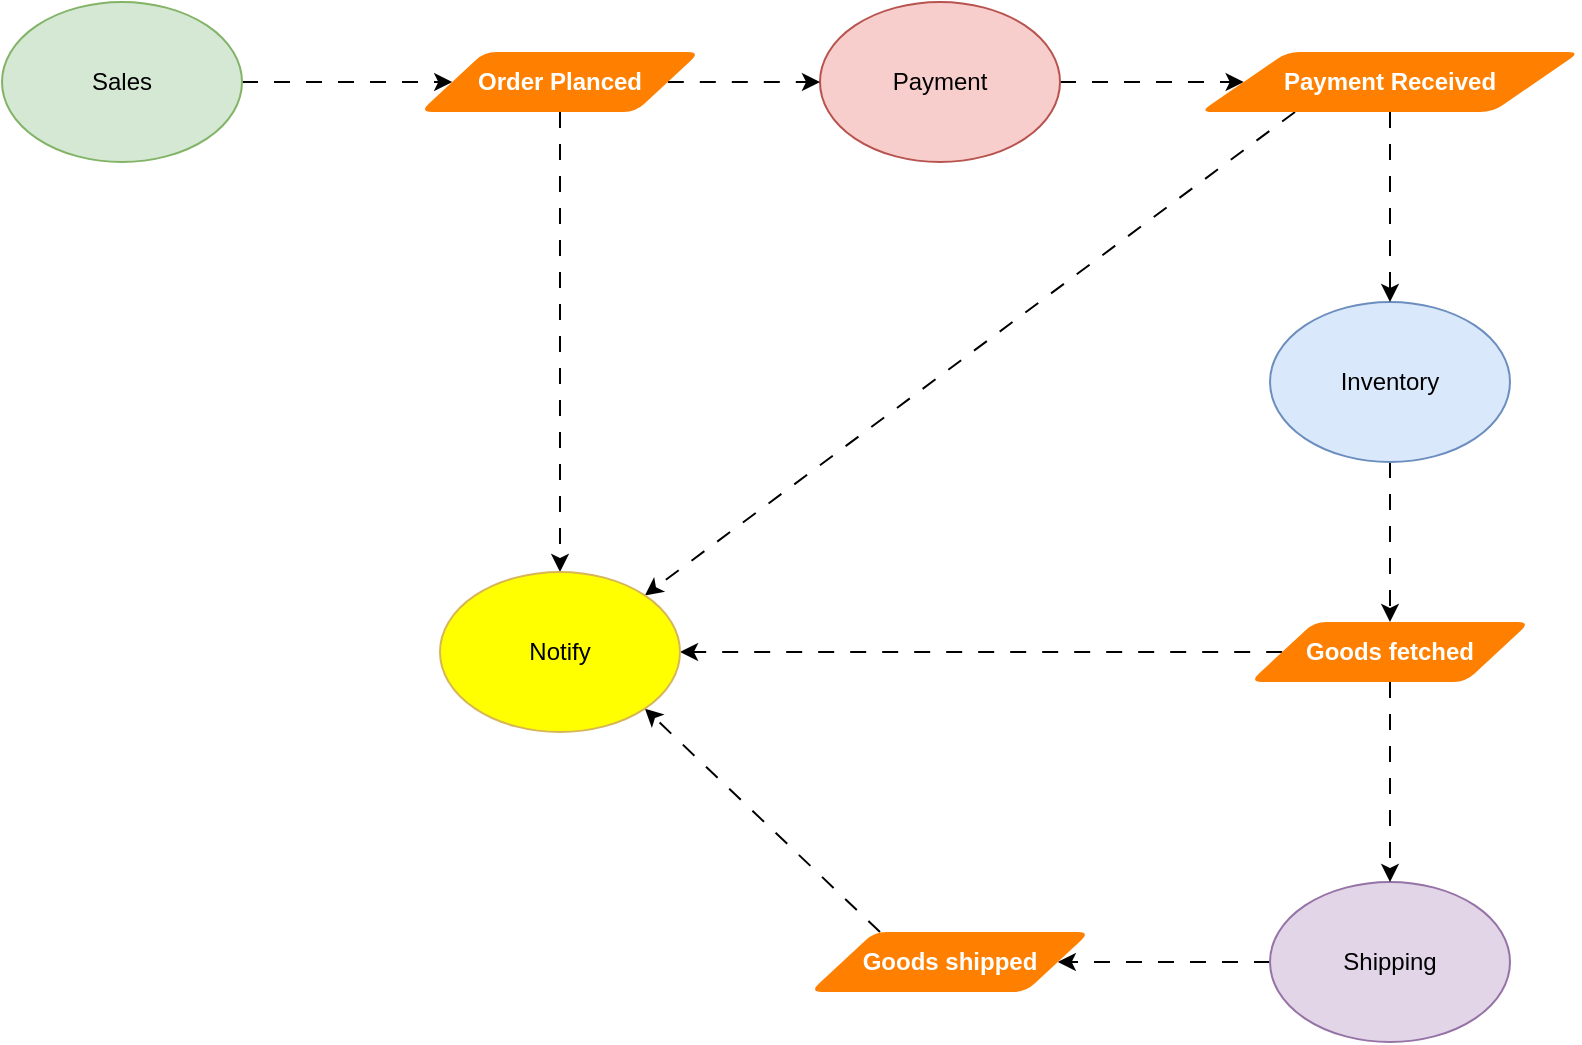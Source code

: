 <mxfile>
    <diagram id="onfTLv6yD5DIs2O6N5Uf" name="Solution">
        <mxGraphModel dx="1386" dy="779" grid="1" gridSize="10" guides="1" tooltips="1" connect="1" arrows="1" fold="1" page="1" pageScale="1" pageWidth="1169" pageHeight="827" math="0" shadow="0">
            <root>
                <mxCell id="0"/>
                <mxCell id="1" parent="0"/>
                <mxCell id="42" style="edgeStyle=none;html=1;exitX=1;exitY=0.5;exitDx=0;exitDy=0;entryX=0;entryY=0.5;entryDx=0;entryDy=0;dashed=1;dashPattern=8 8;" parent="1" source="30" target="41" edge="1">
                    <mxGeometry relative="1" as="geometry"/>
                </mxCell>
                <mxCell id="30" value="Sales" style="ellipse;whiteSpace=wrap;html=1;fillColor=#d5e8d4;strokeColor=#82b366;" parent="1" vertex="1">
                    <mxGeometry x="161" y="130" width="120" height="80" as="geometry"/>
                </mxCell>
                <mxCell id="45" style="edgeStyle=none;html=1;exitX=1;exitY=0.5;exitDx=0;exitDy=0;entryX=0;entryY=0.5;entryDx=0;entryDy=0;dashed=1;dashPattern=8 8;" parent="1" source="31" target="44" edge="1">
                    <mxGeometry relative="1" as="geometry"/>
                </mxCell>
                <mxCell id="31" value="Payment" style="ellipse;whiteSpace=wrap;html=1;fillColor=#f8cecc;strokeColor=#b85450;" parent="1" vertex="1">
                    <mxGeometry x="570" y="130" width="120" height="80" as="geometry"/>
                </mxCell>
                <mxCell id="48" style="edgeStyle=none;html=1;exitX=0.5;exitY=1;exitDx=0;exitDy=0;entryX=0.5;entryY=0;entryDx=0;entryDy=0;dashed=1;dashPattern=8 8;" parent="1" source="32" target="47" edge="1">
                    <mxGeometry relative="1" as="geometry"/>
                </mxCell>
                <mxCell id="32" value="Inventory" style="ellipse;whiteSpace=wrap;html=1;fillColor=#dae8fc;strokeColor=#6c8ebf;" parent="1" vertex="1">
                    <mxGeometry x="795" y="280" width="120" height="80" as="geometry"/>
                </mxCell>
                <mxCell id="51" style="edgeStyle=none;html=1;exitX=0;exitY=0.5;exitDx=0;exitDy=0;entryX=1;entryY=0.5;entryDx=0;entryDy=0;dashed=1;dashPattern=8 8;" parent="1" source="33" target="50" edge="1">
                    <mxGeometry relative="1" as="geometry"/>
                </mxCell>
                <mxCell id="33" value="Shipping" style="ellipse;whiteSpace=wrap;html=1;fillColor=#e1d5e7;strokeColor=#9673a6;" parent="1" vertex="1">
                    <mxGeometry x="795" y="570" width="120" height="80" as="geometry"/>
                </mxCell>
                <mxCell id="43" style="edgeStyle=none;html=1;exitX=1;exitY=0.5;exitDx=0;exitDy=0;entryX=0;entryY=0.5;entryDx=0;entryDy=0;dashed=1;dashPattern=8 8;" parent="1" source="41" target="31" edge="1">
                    <mxGeometry relative="1" as="geometry"/>
                </mxCell>
                <mxCell id="54" style="edgeStyle=none;html=1;exitX=0.5;exitY=1;exitDx=0;exitDy=0;entryX=0.5;entryY=0;entryDx=0;entryDy=0;dashed=1;dashPattern=8 8;fontColor=#FFFFFF;" parent="1" source="41" target="52" edge="1">
                    <mxGeometry relative="1" as="geometry"/>
                </mxCell>
                <mxCell id="41" value="Order Planced" style="shape=parallelogram;html=1;strokeWidth=2;perimeter=parallelogramPerimeter;whiteSpace=wrap;rounded=1;arcSize=12;size=0.23;fillColor=#FF8000;strokeColor=none;fontStyle=1;fontColor=#FFFFFF;" parent="1" vertex="1">
                    <mxGeometry x="370" y="155" width="140" height="30" as="geometry"/>
                </mxCell>
                <mxCell id="46" style="edgeStyle=none;html=1;exitX=0.5;exitY=1;exitDx=0;exitDy=0;entryX=0.5;entryY=0;entryDx=0;entryDy=0;dashed=1;dashPattern=8 8;" parent="1" source="44" target="32" edge="1">
                    <mxGeometry relative="1" as="geometry"/>
                </mxCell>
                <mxCell id="55" style="edgeStyle=none;html=1;exitX=0.25;exitY=1;exitDx=0;exitDy=0;entryX=1;entryY=0;entryDx=0;entryDy=0;dashed=1;dashPattern=8 8;fontColor=#FFFFFF;" parent="1" source="44" target="52" edge="1">
                    <mxGeometry relative="1" as="geometry"/>
                </mxCell>
                <mxCell id="44" value="Payment Received" style="shape=parallelogram;html=1;strokeWidth=2;perimeter=parallelogramPerimeter;whiteSpace=wrap;rounded=1;arcSize=12;size=0.23;fillColor=#FF8000;strokeColor=none;fontStyle=1;fontColor=#FFFFFF;" parent="1" vertex="1">
                    <mxGeometry x="760" y="155" width="190" height="30" as="geometry"/>
                </mxCell>
                <mxCell id="49" style="edgeStyle=none;html=1;exitX=0.5;exitY=1;exitDx=0;exitDy=0;entryX=0.5;entryY=0;entryDx=0;entryDy=0;dashed=1;dashPattern=8 8;" parent="1" source="47" target="33" edge="1">
                    <mxGeometry relative="1" as="geometry"/>
                </mxCell>
                <mxCell id="56" style="edgeStyle=none;html=1;exitX=0;exitY=0.5;exitDx=0;exitDy=0;entryX=1;entryY=0.5;entryDx=0;entryDy=0;dashed=1;dashPattern=8 8;fontColor=#FFFFFF;" parent="1" source="47" target="52" edge="1">
                    <mxGeometry relative="1" as="geometry"/>
                </mxCell>
                <mxCell id="47" value="Goods fetched" style="shape=parallelogram;html=1;strokeWidth=2;perimeter=parallelogramPerimeter;whiteSpace=wrap;rounded=1;arcSize=12;size=0.23;fillColor=#FF8000;strokeColor=none;fontStyle=1;fontColor=#FFFFFF;" parent="1" vertex="1">
                    <mxGeometry x="785" y="440" width="140" height="30" as="geometry"/>
                </mxCell>
                <mxCell id="53" style="edgeStyle=none;html=1;exitX=0.25;exitY=0;exitDx=0;exitDy=0;entryX=1;entryY=1;entryDx=0;entryDy=0;dashed=1;dashPattern=8 8;" parent="1" source="50" target="52" edge="1">
                    <mxGeometry relative="1" as="geometry"/>
                </mxCell>
                <mxCell id="50" value="Goods shipped" style="shape=parallelogram;html=1;strokeWidth=2;perimeter=parallelogramPerimeter;whiteSpace=wrap;rounded=1;arcSize=12;size=0.23;fillColor=#FF8000;strokeColor=none;fontStyle=1;fontColor=#FFFFFF;" parent="1" vertex="1">
                    <mxGeometry x="565" y="595" width="140" height="30" as="geometry"/>
                </mxCell>
                <mxCell id="52" value="Notify" style="ellipse;whiteSpace=wrap;html=1;fillColor=#FFFF00;strokeColor=#d6b656;" parent="1" vertex="1">
                    <mxGeometry x="380" y="415" width="120" height="80" as="geometry"/>
                </mxCell>
            </root>
        </mxGraphModel>
    </diagram>
    <diagram id="zfaA_nvLzU31zALKrTU0" name="Sales">
        <mxGraphModel dx="1386" dy="779" grid="1" gridSize="10" guides="1" tooltips="1" connect="1" arrows="1" fold="1" page="1" pageScale="1" pageWidth="1169" pageHeight="827" math="0" shadow="0">
            <root>
                <mxCell id="0"/>
                <mxCell id="1" parent="0"/>
                <mxCell id="XrTnlyLw5p_LVMREoQxX-1" value="Catalog" style="swimlane;horizontal=0;whiteSpace=wrap;html=1;" parent="1" vertex="1">
                    <mxGeometry x="70" y="80" width="330" height="270" as="geometry"/>
                </mxCell>
                <mxCell id="XrTnlyLw5p_LVMREoQxX-2" value="Category" style="swimlane;fontStyle=0;childLayout=stackLayout;horizontal=1;startSize=30;horizontalStack=0;resizeParent=1;resizeParentMax=0;resizeLast=0;collapsible=1;marginBottom=0;whiteSpace=wrap;html=1;" parent="XrTnlyLw5p_LVMREoQxX-1" vertex="1">
                    <mxGeometry x="50" y="20" width="140" height="90" as="geometry"/>
                </mxCell>
                <mxCell id="XrTnlyLw5p_LVMREoQxX-3" value="categoryId" style="text;strokeColor=none;fillColor=none;align=left;verticalAlign=middle;spacingLeft=4;spacingRight=4;overflow=hidden;points=[[0,0.5],[1,0.5]];portConstraint=eastwest;rotatable=0;whiteSpace=wrap;html=1;" parent="XrTnlyLw5p_LVMREoQxX-2" vertex="1">
                    <mxGeometry y="30" width="140" height="30" as="geometry"/>
                </mxCell>
                <mxCell id="XrTnlyLw5p_LVMREoQxX-5" value="categoryName" style="text;strokeColor=none;fillColor=none;align=left;verticalAlign=middle;spacingLeft=4;spacingRight=4;overflow=hidden;points=[[0,0.5],[1,0.5]];portConstraint=eastwest;rotatable=0;whiteSpace=wrap;html=1;" parent="XrTnlyLw5p_LVMREoQxX-2" vertex="1">
                    <mxGeometry y="60" width="140" height="30" as="geometry"/>
                </mxCell>
                <mxCell id="XrTnlyLw5p_LVMREoQxX-6" value="Product" style="swimlane;fontStyle=0;childLayout=stackLayout;horizontal=1;startSize=30;horizontalStack=0;resizeParent=1;resizeParentMax=0;resizeLast=0;collapsible=1;marginBottom=0;whiteSpace=wrap;html=1;" parent="XrTnlyLw5p_LVMREoQxX-1" vertex="1">
                    <mxGeometry x="50" y="130" width="140" height="120" as="geometry"/>
                </mxCell>
                <mxCell id="XrTnlyLw5p_LVMREoQxX-7" value="productId" style="text;strokeColor=none;fillColor=none;align=left;verticalAlign=middle;spacingLeft=4;spacingRight=4;overflow=hidden;points=[[0,0.5],[1,0.5]];portConstraint=eastwest;rotatable=0;whiteSpace=wrap;html=1;" parent="XrTnlyLw5p_LVMREoQxX-6" vertex="1">
                    <mxGeometry y="30" width="140" height="30" as="geometry"/>
                </mxCell>
                <mxCell id="XrTnlyLw5p_LVMREoQxX-8" value="productName" style="text;strokeColor=none;fillColor=none;align=left;verticalAlign=middle;spacingLeft=4;spacingRight=4;overflow=hidden;points=[[0,0.5],[1,0.5]];portConstraint=eastwest;rotatable=0;whiteSpace=wrap;html=1;" parent="XrTnlyLw5p_LVMREoQxX-6" vertex="1">
                    <mxGeometry y="60" width="140" height="30" as="geometry"/>
                </mxCell>
                <mxCell id="XrTnlyLw5p_LVMREoQxX-9" value="productPrice" style="text;strokeColor=none;fillColor=none;align=left;verticalAlign=middle;spacingLeft=4;spacingRight=4;overflow=hidden;points=[[0,0.5],[1,0.5]];portConstraint=eastwest;rotatable=0;whiteSpace=wrap;html=1;" parent="XrTnlyLw5p_LVMREoQxX-6" vertex="1">
                    <mxGeometry y="90" width="140" height="30" as="geometry"/>
                </mxCell>
                <mxCell id="XrTnlyLw5p_LVMREoQxX-28" value="" style="group" parent="1" vertex="1" connectable="0">
                    <mxGeometry x="640" y="80" width="400" height="280" as="geometry"/>
                </mxCell>
                <mxCell id="XrTnlyLw5p_LVMREoQxX-36" value="" style="group" parent="XrTnlyLw5p_LVMREoQxX-28" vertex="1" connectable="0">
                    <mxGeometry width="400" height="280" as="geometry"/>
                </mxCell>
                <mxCell id="XrTnlyLw5p_LVMREoQxX-15" value="Shop Cart" style="swimlane;horizontal=0;whiteSpace=wrap;html=1;" parent="XrTnlyLw5p_LVMREoQxX-36" vertex="1">
                    <mxGeometry width="400" height="280" as="geometry"/>
                </mxCell>
                <mxCell id="XrTnlyLw5p_LVMREoQxX-20" value="CartItem" style="swimlane;fontStyle=0;childLayout=stackLayout;horizontal=1;startSize=30;horizontalStack=0;resizeParent=1;resizeParentMax=0;resizeLast=0;collapsible=1;marginBottom=0;whiteSpace=wrap;html=1;" parent="XrTnlyLw5p_LVMREoQxX-15" vertex="1">
                    <mxGeometry x="240" y="40" width="140" height="180" as="geometry"/>
                </mxCell>
                <mxCell id="XrTnlyLw5p_LVMREoQxX-22" value="productId" style="text;strokeColor=none;fillColor=none;align=left;verticalAlign=middle;spacingLeft=4;spacingRight=4;overflow=hidden;points=[[0,0.5],[1,0.5]];portConstraint=eastwest;rotatable=0;whiteSpace=wrap;html=1;" parent="XrTnlyLw5p_LVMREoQxX-20" vertex="1">
                    <mxGeometry y="30" width="140" height="30" as="geometry"/>
                </mxCell>
                <mxCell id="XrTnlyLw5p_LVMREoQxX-24" value="title" style="text;strokeColor=none;fillColor=none;align=left;verticalAlign=middle;spacingLeft=4;spacingRight=4;overflow=hidden;points=[[0,0.5],[1,0.5]];portConstraint=eastwest;rotatable=0;whiteSpace=wrap;html=1;" parent="XrTnlyLw5p_LVMREoQxX-20" vertex="1">
                    <mxGeometry y="60" width="140" height="30" as="geometry"/>
                </mxCell>
                <mxCell id="XrTnlyLw5p_LVMREoQxX-25" value="unityPrice" style="text;strokeColor=none;fillColor=none;align=left;verticalAlign=middle;spacingLeft=4;spacingRight=4;overflow=hidden;points=[[0,0.5],[1,0.5]];portConstraint=eastwest;rotatable=0;whiteSpace=wrap;html=1;" parent="XrTnlyLw5p_LVMREoQxX-20" vertex="1">
                    <mxGeometry y="90" width="140" height="30" as="geometry"/>
                </mxCell>
                <mxCell id="XrTnlyLw5p_LVMREoQxX-26" value="quantity" style="text;strokeColor=none;fillColor=none;align=left;verticalAlign=middle;spacingLeft=4;spacingRight=4;overflow=hidden;points=[[0,0.5],[1,0.5]];portConstraint=eastwest;rotatable=0;whiteSpace=wrap;html=1;" parent="XrTnlyLw5p_LVMREoQxX-20" vertex="1">
                    <mxGeometry y="120" width="140" height="30" as="geometry"/>
                </mxCell>
                <mxCell id="XrTnlyLw5p_LVMREoQxX-27" value="total" style="text;strokeColor=none;fillColor=none;align=left;verticalAlign=middle;spacingLeft=4;spacingRight=4;overflow=hidden;points=[[0,0.5],[1,0.5]];portConstraint=eastwest;rotatable=0;whiteSpace=wrap;html=1;" parent="XrTnlyLw5p_LVMREoQxX-20" vertex="1">
                    <mxGeometry y="150" width="140" height="30" as="geometry"/>
                </mxCell>
                <mxCell id="XrTnlyLw5p_LVMREoQxX-16" value="Cart" style="swimlane;fontStyle=0;childLayout=stackLayout;horizontal=1;startSize=30;horizontalStack=0;resizeParent=1;resizeParentMax=0;resizeLast=0;collapsible=1;marginBottom=0;whiteSpace=wrap;html=1;" parent="XrTnlyLw5p_LVMREoQxX-36" vertex="1">
                    <mxGeometry x="60" y="40" width="140" height="60" as="geometry"/>
                </mxCell>
                <mxCell id="XrTnlyLw5p_LVMREoQxX-17" value="cartId" style="text;strokeColor=none;fillColor=none;align=left;verticalAlign=middle;spacingLeft=4;spacingRight=4;overflow=hidden;points=[[0,0.5],[1,0.5]];portConstraint=eastwest;rotatable=0;whiteSpace=wrap;html=1;" parent="XrTnlyLw5p_LVMREoQxX-16" vertex="1">
                    <mxGeometry y="30" width="140" height="30" as="geometry"/>
                </mxCell>
                <mxCell id="XrTnlyLw5p_LVMREoQxX-29" value="Order" style="swimlane;horizontal=0;whiteSpace=wrap;html=1;" parent="1" vertex="1">
                    <mxGeometry x="320" y="460" width="400" height="280" as="geometry"/>
                </mxCell>
                <mxCell id="XrTnlyLw5p_LVMREoQxX-30" value="OrderItem" style="swimlane;fontStyle=0;childLayout=stackLayout;horizontal=1;startSize=30;horizontalStack=0;resizeParent=1;resizeParentMax=0;resizeLast=0;collapsible=1;marginBottom=0;whiteSpace=wrap;html=1;" parent="XrTnlyLw5p_LVMREoQxX-29" vertex="1">
                    <mxGeometry x="240" y="40" width="140" height="90" as="geometry"/>
                </mxCell>
                <mxCell id="XrTnlyLw5p_LVMREoQxX-31" value="productId" style="text;strokeColor=none;fillColor=none;align=left;verticalAlign=middle;spacingLeft=4;spacingRight=4;overflow=hidden;points=[[0,0.5],[1,0.5]];portConstraint=eastwest;rotatable=0;whiteSpace=wrap;html=1;" parent="XrTnlyLw5p_LVMREoQxX-30" vertex="1">
                    <mxGeometry y="30" width="140" height="30" as="geometry"/>
                </mxCell>
                <mxCell id="XrTnlyLw5p_LVMREoQxX-34" value="quantity" style="text;strokeColor=none;fillColor=none;align=left;verticalAlign=middle;spacingLeft=4;spacingRight=4;overflow=hidden;points=[[0,0.5],[1,0.5]];portConstraint=eastwest;rotatable=0;whiteSpace=wrap;html=1;" parent="XrTnlyLw5p_LVMREoQxX-30" vertex="1">
                    <mxGeometry y="60" width="140" height="30" as="geometry"/>
                </mxCell>
                <mxCell id="XrTnlyLw5p_LVMREoQxX-37" value="Order" style="swimlane;fontStyle=0;childLayout=stackLayout;horizontal=1;startSize=30;horizontalStack=0;resizeParent=1;resizeParentMax=0;resizeLast=0;collapsible=1;marginBottom=0;whiteSpace=wrap;html=1;" parent="XrTnlyLw5p_LVMREoQxX-29" vertex="1">
                    <mxGeometry x="60" y="40" width="140" height="120" as="geometry"/>
                </mxCell>
                <mxCell id="XrTnlyLw5p_LVMREoQxX-38" value="orderId" style="text;strokeColor=none;fillColor=none;align=left;verticalAlign=middle;spacingLeft=4;spacingRight=4;overflow=hidden;points=[[0,0.5],[1,0.5]];portConstraint=eastwest;rotatable=0;whiteSpace=wrap;html=1;" parent="XrTnlyLw5p_LVMREoQxX-37" vertex="1">
                    <mxGeometry y="30" width="140" height="30" as="geometry"/>
                </mxCell>
                <mxCell id="XrTnlyLw5p_LVMREoQxX-39" value="orderItems" style="text;strokeColor=none;fillColor=none;align=left;verticalAlign=middle;spacingLeft=4;spacingRight=4;overflow=hidden;points=[[0,0.5],[1,0.5]];portConstraint=eastwest;rotatable=0;whiteSpace=wrap;html=1;" parent="XrTnlyLw5p_LVMREoQxX-37" vertex="1">
                    <mxGeometry y="60" width="140" height="30" as="geometry"/>
                </mxCell>
                <mxCell id="XrTnlyLw5p_LVMREoQxX-40" value="total" style="text;strokeColor=none;fillColor=none;align=left;verticalAlign=middle;spacingLeft=4;spacingRight=4;overflow=hidden;points=[[0,0.5],[1,0.5]];portConstraint=eastwest;rotatable=0;whiteSpace=wrap;html=1;" parent="XrTnlyLw5p_LVMREoQxX-37" vertex="1">
                    <mxGeometry y="90" width="140" height="30" as="geometry"/>
                </mxCell>
            </root>
        </mxGraphModel>
    </diagram>
</mxfile>